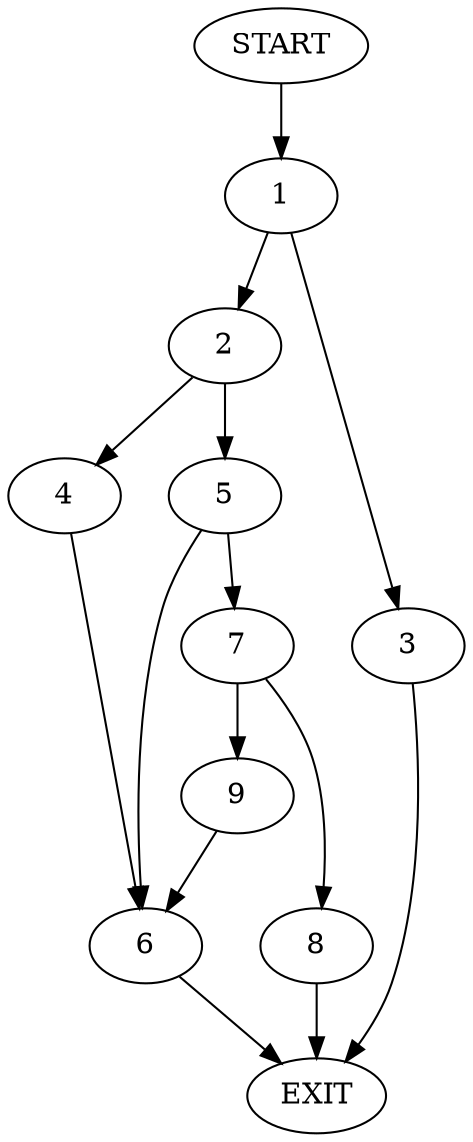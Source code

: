 digraph {
0 [label="START"]
10 [label="EXIT"]
0 -> 1
1 -> 2
1 -> 3
3 -> 10
2 -> 4
2 -> 5
4 -> 6
5 -> 7
5 -> 6
6 -> 10
7 -> 8
7 -> 9
8 -> 10
9 -> 6
}
